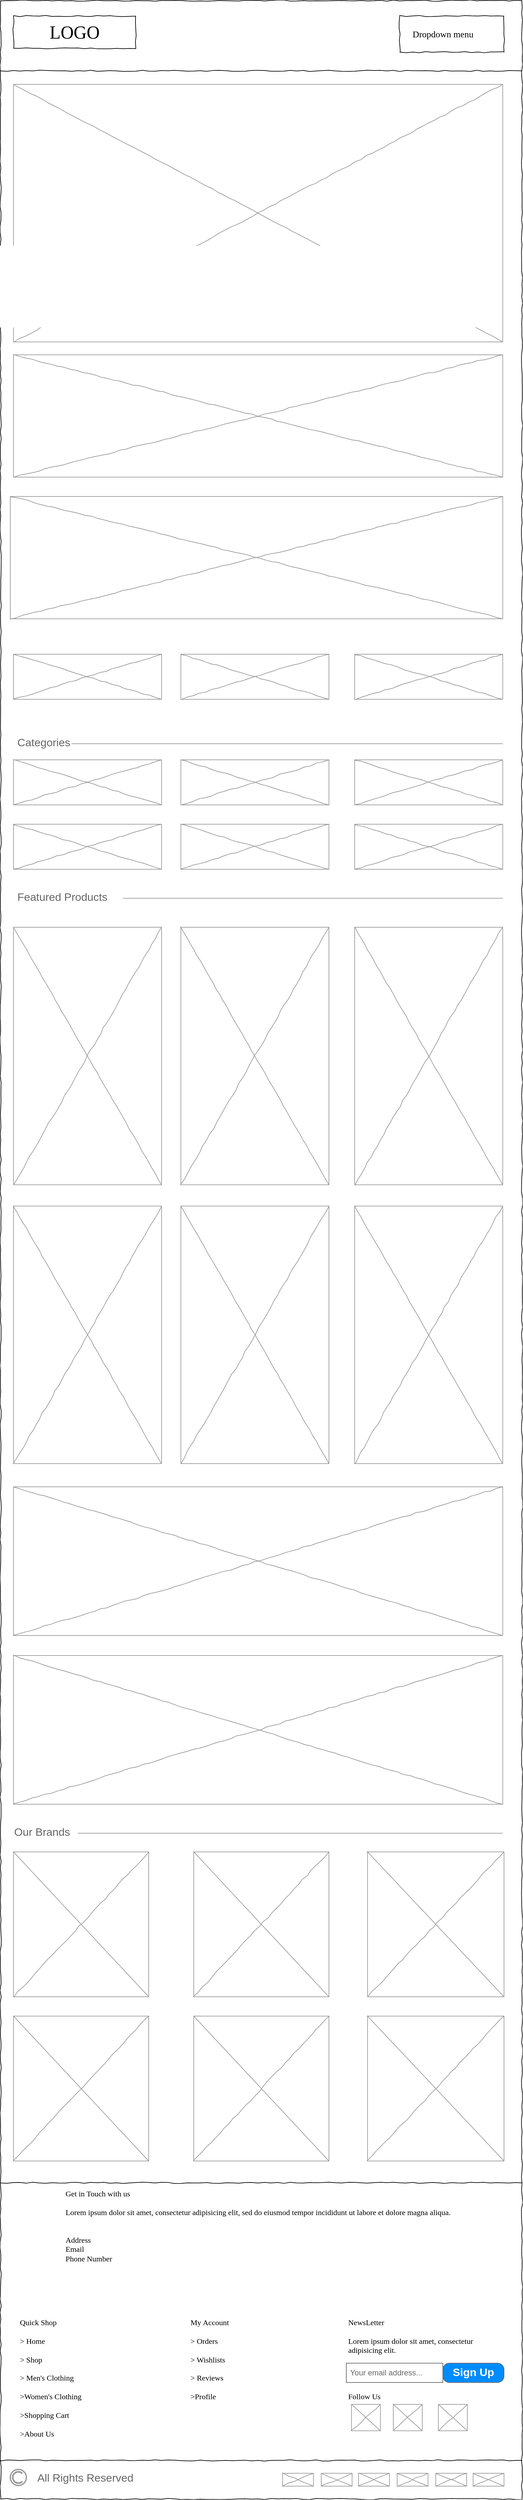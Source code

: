 <mxfile version="24.4.0" type="device">
  <diagram name="Page-1" id="03018318-947c-dd8e-b7a3-06fadd420f32">
    <mxGraphModel dx="1235" dy="655" grid="1" gridSize="10" guides="1" tooltips="1" connect="1" arrows="1" fold="1" page="1" pageScale="1" pageWidth="1100" pageHeight="850" background="none" math="0" shadow="0">
      <root>
        <mxCell id="0" />
        <mxCell id="1" parent="0" />
        <mxCell id="677b7b8949515195-1" value="" style="whiteSpace=wrap;html=1;rounded=0;shadow=0;labelBackgroundColor=none;strokeColor=#000000;strokeWidth=1;fillColor=none;fontFamily=Verdana;fontSize=12;fontColor=#000000;align=center;comic=1;" parent="1" vertex="1">
          <mxGeometry x="20" y="100" width="810" height="3880" as="geometry" />
        </mxCell>
        <mxCell id="677b7b8949515195-2" value="LOGO" style="whiteSpace=wrap;html=1;rounded=0;shadow=0;labelBackgroundColor=none;strokeWidth=1;fontFamily=Verdana;fontSize=28;align=center;comic=1;" parent="1" vertex="1">
          <mxGeometry x="40" y="124" width="190" height="50" as="geometry" />
        </mxCell>
        <mxCell id="677b7b8949515195-8" value="" style="whiteSpace=wrap;html=1;rounded=0;shadow=0;labelBackgroundColor=none;strokeWidth=1;fillColor=none;fontFamily=Verdana;fontSize=12;align=center;comic=1;" parent="1" vertex="1">
          <mxGeometry x="640" y="124" width="162" height="56" as="geometry" />
        </mxCell>
        <mxCell id="677b7b8949515195-9" value="" style="line;strokeWidth=1;html=1;rounded=0;shadow=0;labelBackgroundColor=none;fillColor=none;fontFamily=Verdana;fontSize=14;fontColor=#000000;align=center;comic=1;" parent="1" vertex="1">
          <mxGeometry x="20" y="204" width="810" height="10" as="geometry" />
        </mxCell>
        <mxCell id="677b7b8949515195-15" value="&lt;div style=&quot;text-align: justify&quot;&gt;&lt;span&gt;Get in Touch with us&lt;/span&gt;&lt;/div&gt;&lt;div style=&quot;text-align: justify&quot;&gt;&lt;span&gt;&lt;br&gt;&lt;/span&gt;&lt;/div&gt;&lt;div style=&quot;text-align: justify&quot;&gt;&lt;span&gt;Lorem ipsum dolor sit amet, consectetur adipisicing elit, sed do eiusmod tempor incididunt ut labore et dolore magna aliqua.&lt;/span&gt;&lt;/div&gt;&lt;div style=&quot;text-align: justify&quot;&gt;&lt;span&gt;&lt;br&gt;&lt;/span&gt;&lt;/div&gt;&lt;div style=&quot;text-align: justify&quot;&gt;&lt;span&gt;&lt;br&gt;&lt;/span&gt;&lt;/div&gt;&lt;div style=&quot;text-align: justify&quot;&gt;&lt;span&gt;Address&lt;/span&gt;&lt;/div&gt;&lt;div style=&quot;text-align: justify&quot;&gt;Email&lt;/div&gt;&lt;div style=&quot;text-align: justify&quot;&gt;Phone Number&lt;/div&gt;" style="whiteSpace=wrap;html=1;rounded=0;shadow=0;labelBackgroundColor=none;strokeWidth=1;fillColor=none;fontFamily=Verdana;fontSize=12;align=center;verticalAlign=top;spacing=10;comic=1;strokeColor=none;" parent="1" vertex="1">
          <mxGeometry x="40" y="3484" width="760" height="200" as="geometry" />
        </mxCell>
        <mxCell id="677b7b8949515195-16" value="" style="verticalLabelPosition=bottom;shadow=0;dashed=0;align=center;html=1;verticalAlign=top;strokeWidth=1;shape=mxgraph.mockup.graphics.simpleIcon;strokeColor=#999999;rounded=0;labelBackgroundColor=none;fontFamily=Verdana;fontSize=14;fontColor=#000000;comic=1;" parent="1" vertex="1">
          <mxGeometry x="40" y="230" width="760" height="400" as="geometry" />
        </mxCell>
        <mxCell id="677b7b8949515195-27" value="Dropdown menu" style="text;html=1;points=[];align=left;verticalAlign=top;spacingTop=-4;fontSize=14;fontFamily=Verdana" parent="1" vertex="1">
          <mxGeometry x="657.5" y="142" width="130" height="20" as="geometry" />
        </mxCell>
        <mxCell id="cqaPXaUAfXEAscIK9Fzl-2" value="" style="verticalLabelPosition=bottom;shadow=0;dashed=0;align=center;html=1;verticalAlign=top;strokeWidth=1;shape=mxgraph.mockup.graphics.simpleIcon;strokeColor=#999999;rounded=0;labelBackgroundColor=none;fontFamily=Verdana;fontSize=14;fontColor=#000000;comic=1;" vertex="1" parent="1">
          <mxGeometry x="35" y="870" width="765" height="190" as="geometry" />
        </mxCell>
        <mxCell id="cqaPXaUAfXEAscIK9Fzl-3" value="" style="verticalLabelPosition=bottom;shadow=0;dashed=0;align=center;html=1;verticalAlign=top;strokeWidth=1;shape=mxgraph.mockup.graphics.simpleIcon;strokeColor=#999999;rounded=0;labelBackgroundColor=none;fontFamily=Verdana;fontSize=14;fontColor=#000000;comic=1;" vertex="1" parent="1">
          <mxGeometry x="40" y="650" width="760" height="190" as="geometry" />
        </mxCell>
        <mxCell id="cqaPXaUAfXEAscIK9Fzl-4" value="" style="verticalLabelPosition=bottom;shadow=0;dashed=0;align=center;html=1;verticalAlign=top;strokeWidth=1;shape=mxgraph.mockup.graphics.simpleIcon;strokeColor=#999999;rounded=0;labelBackgroundColor=none;fontFamily=Verdana;fontSize=14;fontColor=#000000;comic=1;" vertex="1" parent="1">
          <mxGeometry x="40" y="1115" width="230" height="70" as="geometry" />
        </mxCell>
        <mxCell id="cqaPXaUAfXEAscIK9Fzl-11" value="" style="verticalLabelPosition=bottom;shadow=0;dashed=0;align=center;html=1;verticalAlign=top;strokeWidth=1;shape=mxgraph.mockup.graphics.simpleIcon;strokeColor=#999999;rounded=0;labelBackgroundColor=none;fontFamily=Verdana;fontSize=14;fontColor=#000000;comic=1;" vertex="1" parent="1">
          <mxGeometry x="300" y="1115" width="230" height="70" as="geometry" />
        </mxCell>
        <mxCell id="cqaPXaUAfXEAscIK9Fzl-12" value="" style="verticalLabelPosition=bottom;shadow=0;dashed=0;align=center;html=1;verticalAlign=top;strokeWidth=1;shape=mxgraph.mockup.graphics.simpleIcon;strokeColor=#999999;rounded=0;labelBackgroundColor=none;fontFamily=Verdana;fontSize=14;fontColor=#000000;comic=1;" vertex="1" parent="1">
          <mxGeometry x="570" y="1115" width="230" height="70" as="geometry" />
        </mxCell>
        <mxCell id="cqaPXaUAfXEAscIK9Fzl-14" value="" style="verticalLabelPosition=bottom;shadow=0;dashed=0;align=center;html=1;verticalAlign=top;strokeWidth=1;shape=mxgraph.mockup.markup.line;strokeColor=#999999;" vertex="1" parent="1">
          <mxGeometry x="40" y="1244" width="760" height="20" as="geometry" />
        </mxCell>
        <mxCell id="cqaPXaUAfXEAscIK9Fzl-15" value="Categories" style="strokeWidth=1;shadow=0;dashed=0;align=center;html=1;shape=mxgraph.mockup.text.textBox;fontColor=#666666;align=left;fontSize=17;spacingLeft=4;spacingTop=-3;whiteSpace=wrap;strokeColor=none;mainText=" vertex="1" parent="1">
          <mxGeometry x="40" y="1239" width="90" height="30" as="geometry" />
        </mxCell>
        <mxCell id="cqaPXaUAfXEAscIK9Fzl-16" value="" style="verticalLabelPosition=bottom;shadow=0;dashed=0;align=center;html=1;verticalAlign=top;strokeWidth=1;shape=mxgraph.mockup.graphics.simpleIcon;strokeColor=#999999;rounded=0;labelBackgroundColor=none;fontFamily=Verdana;fontSize=14;fontColor=#000000;comic=1;" vertex="1" parent="1">
          <mxGeometry x="40" y="1279" width="230" height="70" as="geometry" />
        </mxCell>
        <mxCell id="cqaPXaUAfXEAscIK9Fzl-17" value="" style="verticalLabelPosition=bottom;shadow=0;dashed=0;align=center;html=1;verticalAlign=top;strokeWidth=1;shape=mxgraph.mockup.graphics.simpleIcon;strokeColor=#999999;rounded=0;labelBackgroundColor=none;fontFamily=Verdana;fontSize=14;fontColor=#000000;comic=1;" vertex="1" parent="1">
          <mxGeometry x="300" y="1279" width="230" height="70" as="geometry" />
        </mxCell>
        <mxCell id="cqaPXaUAfXEAscIK9Fzl-18" value="" style="verticalLabelPosition=bottom;shadow=0;dashed=0;align=center;html=1;verticalAlign=top;strokeWidth=1;shape=mxgraph.mockup.graphics.simpleIcon;strokeColor=#999999;rounded=0;labelBackgroundColor=none;fontFamily=Verdana;fontSize=14;fontColor=#000000;comic=1;" vertex="1" parent="1">
          <mxGeometry x="570" y="1279" width="230" height="70" as="geometry" />
        </mxCell>
        <mxCell id="cqaPXaUAfXEAscIK9Fzl-20" value="" style="verticalLabelPosition=bottom;shadow=0;dashed=0;align=center;html=1;verticalAlign=top;strokeWidth=1;shape=mxgraph.mockup.graphics.simpleIcon;strokeColor=#999999;rounded=0;labelBackgroundColor=none;fontFamily=Verdana;fontSize=14;fontColor=#000000;comic=1;" vertex="1" parent="1">
          <mxGeometry x="40" y="1379" width="230" height="70" as="geometry" />
        </mxCell>
        <mxCell id="cqaPXaUAfXEAscIK9Fzl-21" value="" style="verticalLabelPosition=bottom;shadow=0;dashed=0;align=center;html=1;verticalAlign=top;strokeWidth=1;shape=mxgraph.mockup.graphics.simpleIcon;strokeColor=#999999;rounded=0;labelBackgroundColor=none;fontFamily=Verdana;fontSize=14;fontColor=#000000;comic=1;" vertex="1" parent="1">
          <mxGeometry x="300" y="1379" width="230" height="70" as="geometry" />
        </mxCell>
        <mxCell id="cqaPXaUAfXEAscIK9Fzl-22" value="" style="verticalLabelPosition=bottom;shadow=0;dashed=0;align=center;html=1;verticalAlign=top;strokeWidth=1;shape=mxgraph.mockup.graphics.simpleIcon;strokeColor=#999999;rounded=0;labelBackgroundColor=none;fontFamily=Verdana;fontSize=14;fontColor=#000000;comic=1;" vertex="1" parent="1">
          <mxGeometry x="570" y="1379" width="230" height="70" as="geometry" />
        </mxCell>
        <mxCell id="cqaPXaUAfXEAscIK9Fzl-37" value="" style="verticalLabelPosition=bottom;shadow=0;dashed=0;align=center;html=1;verticalAlign=top;strokeWidth=1;shape=mxgraph.mockup.markup.line;strokeColor=#999999;" vertex="1" parent="1">
          <mxGeometry x="40" y="1484" width="760" height="20" as="geometry" />
        </mxCell>
        <mxCell id="cqaPXaUAfXEAscIK9Fzl-38" value="Featured Products" style="strokeWidth=1;shadow=0;dashed=0;align=center;html=1;shape=mxgraph.mockup.text.textBox;fontColor=#666666;align=left;fontSize=17;spacingLeft=4;spacingTop=-3;whiteSpace=wrap;strokeColor=none;mainText=" vertex="1" parent="1">
          <mxGeometry x="40" y="1479" width="170" height="30" as="geometry" />
        </mxCell>
        <mxCell id="cqaPXaUAfXEAscIK9Fzl-39" value="" style="verticalLabelPosition=bottom;shadow=0;dashed=0;align=center;html=1;verticalAlign=top;strokeWidth=1;shape=mxgraph.mockup.graphics.simpleIcon;strokeColor=#999999;rounded=0;labelBackgroundColor=none;fontFamily=Verdana;fontSize=14;fontColor=#000000;comic=1;" vertex="1" parent="1">
          <mxGeometry x="40" y="1539" width="230" height="400" as="geometry" />
        </mxCell>
        <mxCell id="cqaPXaUAfXEAscIK9Fzl-43" value="" style="verticalLabelPosition=bottom;shadow=0;dashed=0;align=center;html=1;verticalAlign=top;strokeWidth=1;shape=mxgraph.mockup.graphics.simpleIcon;strokeColor=#999999;rounded=0;labelBackgroundColor=none;fontFamily=Verdana;fontSize=14;fontColor=#000000;comic=1;" vertex="1" parent="1">
          <mxGeometry x="300" y="1539" width="230" height="400" as="geometry" />
        </mxCell>
        <mxCell id="cqaPXaUAfXEAscIK9Fzl-44" value="" style="verticalLabelPosition=bottom;shadow=0;dashed=0;align=center;html=1;verticalAlign=top;strokeWidth=1;shape=mxgraph.mockup.graphics.simpleIcon;strokeColor=#999999;rounded=0;labelBackgroundColor=none;fontFamily=Verdana;fontSize=14;fontColor=#000000;comic=1;" vertex="1" parent="1">
          <mxGeometry x="570" y="1539" width="230" height="400" as="geometry" />
        </mxCell>
        <mxCell id="cqaPXaUAfXEAscIK9Fzl-63" value="" style="verticalLabelPosition=bottom;shadow=0;dashed=0;align=center;html=1;verticalAlign=top;strokeWidth=1;shape=mxgraph.mockup.graphics.simpleIcon;strokeColor=#999999;rounded=0;labelBackgroundColor=none;fontFamily=Verdana;fontSize=14;fontColor=#000000;comic=1;" vertex="1" parent="1">
          <mxGeometry x="40" y="1972" width="230" height="400" as="geometry" />
        </mxCell>
        <mxCell id="cqaPXaUAfXEAscIK9Fzl-64" value="" style="verticalLabelPosition=bottom;shadow=0;dashed=0;align=center;html=1;verticalAlign=top;strokeWidth=1;shape=mxgraph.mockup.graphics.simpleIcon;strokeColor=#999999;rounded=0;labelBackgroundColor=none;fontFamily=Verdana;fontSize=14;fontColor=#000000;comic=1;" vertex="1" parent="1">
          <mxGeometry x="300" y="1972" width="230" height="400" as="geometry" />
        </mxCell>
        <mxCell id="cqaPXaUAfXEAscIK9Fzl-65" value="" style="verticalLabelPosition=bottom;shadow=0;dashed=0;align=center;html=1;verticalAlign=top;strokeWidth=1;shape=mxgraph.mockup.graphics.simpleIcon;strokeColor=#999999;rounded=0;labelBackgroundColor=none;fontFamily=Verdana;fontSize=14;fontColor=#000000;comic=1;" vertex="1" parent="1">
          <mxGeometry x="570" y="1972" width="230" height="400" as="geometry" />
        </mxCell>
        <mxCell id="cqaPXaUAfXEAscIK9Fzl-67" value="" style="verticalLabelPosition=bottom;shadow=0;dashed=0;align=center;html=1;verticalAlign=top;strokeWidth=1;shape=mxgraph.mockup.graphics.simpleIcon;strokeColor=#999999;rounded=0;labelBackgroundColor=none;fontFamily=Verdana;fontSize=14;fontColor=#000000;comic=1;" vertex="1" parent="1">
          <mxGeometry x="40" y="2408" width="760" height="231" as="geometry" />
        </mxCell>
        <mxCell id="cqaPXaUAfXEAscIK9Fzl-68" value="" style="verticalLabelPosition=bottom;shadow=0;dashed=0;align=center;html=1;verticalAlign=top;strokeWidth=1;shape=mxgraph.mockup.graphics.simpleIcon;strokeColor=#999999;rounded=0;labelBackgroundColor=none;fontFamily=Verdana;fontSize=14;fontColor=#000000;comic=1;" vertex="1" parent="1">
          <mxGeometry x="40" y="2670" width="760" height="231" as="geometry" />
        </mxCell>
        <mxCell id="cqaPXaUAfXEAscIK9Fzl-75" value="" style="verticalLabelPosition=bottom;shadow=0;dashed=0;align=center;html=1;verticalAlign=top;strokeWidth=1;shape=mxgraph.mockup.markup.line;strokeColor=#999999;" vertex="1" parent="1">
          <mxGeometry x="35" y="2936" width="765" height="20" as="geometry" />
        </mxCell>
        <mxCell id="cqaPXaUAfXEAscIK9Fzl-76" value="Our Brands" style="strokeWidth=1;shadow=0;dashed=0;align=center;html=1;shape=mxgraph.mockup.text.textBox;fontColor=#666666;align=left;fontSize=17;spacingLeft=4;spacingTop=-3;whiteSpace=wrap;strokeColor=none;mainText=" vertex="1" parent="1">
          <mxGeometry x="35" y="2931" width="105" height="30" as="geometry" />
        </mxCell>
        <mxCell id="cqaPXaUAfXEAscIK9Fzl-81" value="" style="verticalLabelPosition=bottom;shadow=0;dashed=0;align=center;html=1;verticalAlign=top;strokeWidth=1;shape=mxgraph.mockup.graphics.simpleIcon;strokeColor=#999999;rounded=0;labelBackgroundColor=none;fontFamily=Verdana;fontSize=14;fontColor=#000000;comic=1;" vertex="1" parent="1">
          <mxGeometry x="40" y="2975" width="210" height="225" as="geometry" />
        </mxCell>
        <mxCell id="cqaPXaUAfXEAscIK9Fzl-86" value="" style="line;strokeWidth=1;html=1;rounded=0;shadow=0;labelBackgroundColor=none;fillColor=none;fontFamily=Verdana;fontSize=14;fontColor=#000000;align=center;comic=1;" vertex="1" parent="1">
          <mxGeometry x="20" y="3484" width="810" height="10" as="geometry" />
        </mxCell>
        <mxCell id="cqaPXaUAfXEAscIK9Fzl-87" value="&lt;div style=&quot;&quot;&gt;Quick Shop&lt;/div&gt;&lt;div style=&quot;&quot;&gt;&lt;span&gt;&lt;br&gt;&lt;/span&gt;&lt;/div&gt;&lt;div style=&quot;&quot;&gt;&amp;gt; Home&lt;/div&gt;&lt;div style=&quot;&quot;&gt;&lt;br&gt;&lt;/div&gt;&lt;div style=&quot;&quot;&gt;&amp;gt; Shop&lt;/div&gt;&lt;div style=&quot;&quot;&gt;&lt;br&gt;&lt;/div&gt;&lt;div style=&quot;&quot;&gt;&amp;gt; Men&#39;s Clothing&lt;/div&gt;&lt;div style=&quot;&quot;&gt;&lt;br&gt;&lt;/div&gt;&lt;div style=&quot;&quot;&gt;&amp;gt;Women&#39;s Clothing&lt;/div&gt;&lt;div style=&quot;&quot;&gt;&lt;br&gt;&lt;/div&gt;&lt;div style=&quot;&quot;&gt;&amp;gt;Shopping Cart&lt;/div&gt;&lt;div style=&quot;&quot;&gt;&lt;br&gt;&lt;/div&gt;&lt;div style=&quot;&quot;&gt;&amp;gt;About Us&lt;/div&gt;" style="whiteSpace=wrap;html=1;rounded=0;shadow=0;labelBackgroundColor=none;strokeWidth=1;fillColor=none;fontFamily=Verdana;fontSize=12;align=left;verticalAlign=top;spacing=10;comic=1;strokeColor=none;" vertex="1" parent="1">
          <mxGeometry x="40" y="3684" width="205" height="200" as="geometry" />
        </mxCell>
        <mxCell id="cqaPXaUAfXEAscIK9Fzl-88" value="&lt;div style=&quot;&quot;&gt;My Account&lt;/div&gt;&lt;div style=&quot;&quot;&gt;&lt;span&gt;&lt;br&gt;&lt;/span&gt;&lt;/div&gt;&lt;div style=&quot;&quot;&gt;&amp;gt; Orders&lt;/div&gt;&lt;div style=&quot;&quot;&gt;&lt;br&gt;&lt;/div&gt;&lt;div style=&quot;&quot;&gt;&amp;gt; Wishlists&lt;/div&gt;&lt;div style=&quot;&quot;&gt;&lt;br&gt;&lt;/div&gt;&lt;div style=&quot;&quot;&gt;&amp;gt; Reviews&lt;/div&gt;&lt;div style=&quot;&quot;&gt;&lt;br&gt;&lt;/div&gt;&lt;div style=&quot;&quot;&gt;&amp;gt;Profile&lt;/div&gt;&lt;div style=&quot;&quot;&gt;&lt;br&gt;&lt;/div&gt;" style="whiteSpace=wrap;html=1;rounded=0;shadow=0;labelBackgroundColor=none;strokeWidth=1;fillColor=none;fontFamily=Verdana;fontSize=12;align=left;verticalAlign=top;spacing=10;comic=1;strokeColor=none;" vertex="1" parent="1">
          <mxGeometry x="305" y="3684" width="205" height="200" as="geometry" />
        </mxCell>
        <mxCell id="cqaPXaUAfXEAscIK9Fzl-91" value="&lt;div style=&quot;&quot;&gt;NewsLetter&lt;/div&gt;&lt;div style=&quot;&quot;&gt;&lt;span&gt;&lt;br&gt;&lt;/span&gt;&lt;/div&gt;&lt;div style=&quot;&quot;&gt;&lt;span style=&quot;text-align: justify;&quot;&gt;Lorem ipsum dolor sit amet, consectetur adipisicing elit.&lt;/span&gt;&lt;br&gt;&lt;/div&gt;&lt;div style=&quot;&quot;&gt;&lt;span style=&quot;text-align: justify;&quot;&gt;&lt;br&gt;&lt;/span&gt;&lt;/div&gt;&lt;div style=&quot;&quot;&gt;&lt;span style=&quot;text-align: justify;&quot;&gt;&lt;br&gt;&lt;/span&gt;&lt;/div&gt;&lt;div style=&quot;&quot;&gt;&lt;span style=&quot;text-align: justify;&quot;&gt;&lt;br&gt;&lt;/span&gt;&lt;/div&gt;&lt;div style=&quot;&quot;&gt;&lt;span style=&quot;text-align: justify;&quot;&gt;&lt;br&gt;&lt;/span&gt;&lt;/div&gt;&lt;div style=&quot;&quot;&gt;&lt;span style=&quot;text-align: justify;&quot;&gt;Follow Us&lt;/span&gt;&lt;/div&gt;&lt;div style=&quot;&quot;&gt;&lt;span style=&quot;text-align: justify;&quot;&gt;&lt;br&gt;&lt;/span&gt;&lt;/div&gt;" style="whiteSpace=wrap;html=1;rounded=0;shadow=0;labelBackgroundColor=none;strokeWidth=1;fillColor=none;fontFamily=Verdana;fontSize=12;align=left;verticalAlign=top;spacing=10;comic=1;strokeColor=none;" vertex="1" parent="1">
          <mxGeometry x="550" y="3684" width="250" height="200" as="geometry" />
        </mxCell>
        <mxCell id="cqaPXaUAfXEAscIK9Fzl-92" value="&lt;span style=&quot;font-size: 12px;&quot;&gt;Your email address...&lt;/span&gt;" style="strokeWidth=1;shadow=0;dashed=0;align=center;html=1;shape=mxgraph.mockup.text.textBox;fontColor=#666666;align=left;fontSize=17;spacingLeft=4;spacingTop=-3;whiteSpace=wrap;strokeColor=#666666;mainText=" vertex="1" parent="1">
          <mxGeometry x="557" y="3769" width="150" height="30" as="geometry" />
        </mxCell>
        <mxCell id="cqaPXaUAfXEAscIK9Fzl-93" value="Sign Up" style="strokeWidth=1;shadow=0;dashed=0;align=center;html=1;shape=mxgraph.mockup.buttons.button;strokeColor=#666666;fontColor=#ffffff;mainText=;buttonStyle=round;fontSize=17;fontStyle=1;fillColor=#008cff;whiteSpace=wrap;" vertex="1" parent="1">
          <mxGeometry x="707" y="3769" width="95" height="30" as="geometry" />
        </mxCell>
        <mxCell id="cqaPXaUAfXEAscIK9Fzl-94" value="" style="line;strokeWidth=1;html=1;rounded=0;shadow=0;labelBackgroundColor=none;fillColor=none;fontFamily=Verdana;fontSize=14;fontColor=#000000;align=center;comic=1;" vertex="1" parent="1">
          <mxGeometry x="20" y="3915" width="810" height="10" as="geometry" />
        </mxCell>
        <mxCell id="cqaPXaUAfXEAscIK9Fzl-98" value="" style="verticalLabelPosition=bottom;shadow=0;dashed=0;align=center;html=1;verticalAlign=top;strokeWidth=1;shape=mxgraph.mockup.graphics.simpleIcon;strokeColor=#999999;rounded=0;labelBackgroundColor=none;fontFamily=Verdana;fontSize=14;fontColor=#000000;comic=1;" vertex="1" parent="1">
          <mxGeometry x="565" y="3833" width="45" height="41" as="geometry" />
        </mxCell>
        <mxCell id="cqaPXaUAfXEAscIK9Fzl-99" value="" style="verticalLabelPosition=bottom;shadow=0;dashed=0;align=center;html=1;verticalAlign=top;strokeWidth=1;shape=mxgraph.mockup.graphics.simpleIcon;strokeColor=#999999;rounded=0;labelBackgroundColor=none;fontFamily=Verdana;fontSize=14;fontColor=#000000;comic=1;" vertex="1" parent="1">
          <mxGeometry x="630" y="3833" width="45" height="41" as="geometry" />
        </mxCell>
        <mxCell id="cqaPXaUAfXEAscIK9Fzl-100" value="" style="verticalLabelPosition=bottom;shadow=0;dashed=0;align=center;html=1;verticalAlign=top;strokeWidth=1;shape=mxgraph.mockup.graphics.simpleIcon;strokeColor=#999999;rounded=0;labelBackgroundColor=none;fontFamily=Verdana;fontSize=14;fontColor=#000000;comic=1;" vertex="1" parent="1">
          <mxGeometry x="700" y="3833" width="45" height="41" as="geometry" />
        </mxCell>
        <mxCell id="cqaPXaUAfXEAscIK9Fzl-102" value="" style="strokeColor=#999999;verticalLabelPosition=bottom;shadow=0;dashed=0;verticalAlign=top;strokeWidth=2;html=1;shape=mxgraph.mockup.misc.copyrightIcon;" vertex="1" parent="1">
          <mxGeometry x="35" y="3934" width="25" height="25" as="geometry" />
        </mxCell>
        <mxCell id="cqaPXaUAfXEAscIK9Fzl-103" value="All Rights Reserved" style="strokeWidth=1;shadow=0;dashed=0;align=center;html=1;shape=mxgraph.mockup.text.textBox;fontColor=#666666;align=left;fontSize=17;spacingLeft=4;spacingTop=-3;whiteSpace=wrap;strokeColor=none;mainText=" vertex="1" parent="1">
          <mxGeometry x="71" y="3934" width="199" height="30" as="geometry" />
        </mxCell>
        <mxCell id="cqaPXaUAfXEAscIK9Fzl-104" value="" style="verticalLabelPosition=bottom;shadow=0;dashed=0;align=center;html=1;verticalAlign=top;strokeWidth=1;shape=mxgraph.mockup.graphics.simpleIcon;strokeColor=#999999;rounded=0;labelBackgroundColor=none;fontFamily=Verdana;fontSize=14;fontColor=#000000;comic=1;" vertex="1" parent="1">
          <mxGeometry x="458" y="3940" width="48" height="20" as="geometry" />
        </mxCell>
        <mxCell id="cqaPXaUAfXEAscIK9Fzl-105" value="" style="verticalLabelPosition=bottom;shadow=0;dashed=0;align=center;html=1;verticalAlign=top;strokeWidth=1;shape=mxgraph.mockup.graphics.simpleIcon;strokeColor=#999999;rounded=0;labelBackgroundColor=none;fontFamily=Verdana;fontSize=14;fontColor=#000000;comic=1;" vertex="1" parent="1">
          <mxGeometry x="518" y="3940" width="48" height="20" as="geometry" />
        </mxCell>
        <mxCell id="cqaPXaUAfXEAscIK9Fzl-106" value="" style="verticalLabelPosition=bottom;shadow=0;dashed=0;align=center;html=1;verticalAlign=top;strokeWidth=1;shape=mxgraph.mockup.graphics.simpleIcon;strokeColor=#999999;rounded=0;labelBackgroundColor=none;fontFamily=Verdana;fontSize=14;fontColor=#000000;comic=1;" vertex="1" parent="1">
          <mxGeometry x="576" y="3940" width="48" height="20" as="geometry" />
        </mxCell>
        <mxCell id="cqaPXaUAfXEAscIK9Fzl-109" value="" style="verticalLabelPosition=bottom;shadow=0;dashed=0;align=center;html=1;verticalAlign=top;strokeWidth=1;shape=mxgraph.mockup.graphics.simpleIcon;strokeColor=#999999;rounded=0;labelBackgroundColor=none;fontFamily=Verdana;fontSize=14;fontColor=#000000;comic=1;" vertex="1" parent="1">
          <mxGeometry x="636" y="3940" width="48" height="20" as="geometry" />
        </mxCell>
        <mxCell id="cqaPXaUAfXEAscIK9Fzl-110" value="" style="verticalLabelPosition=bottom;shadow=0;dashed=0;align=center;html=1;verticalAlign=top;strokeWidth=1;shape=mxgraph.mockup.graphics.simpleIcon;strokeColor=#999999;rounded=0;labelBackgroundColor=none;fontFamily=Verdana;fontSize=14;fontColor=#000000;comic=1;" vertex="1" parent="1">
          <mxGeometry x="696" y="3940" width="48" height="20" as="geometry" />
        </mxCell>
        <mxCell id="cqaPXaUAfXEAscIK9Fzl-111" value="" style="verticalLabelPosition=bottom;shadow=0;dashed=0;align=center;html=1;verticalAlign=top;strokeWidth=1;shape=mxgraph.mockup.graphics.simpleIcon;strokeColor=#999999;rounded=0;labelBackgroundColor=none;fontFamily=Verdana;fontSize=14;fontColor=#000000;comic=1;" vertex="1" parent="1">
          <mxGeometry x="754" y="3940" width="48" height="20" as="geometry" />
        </mxCell>
        <mxCell id="cqaPXaUAfXEAscIK9Fzl-112" value="" style="verticalLabelPosition=bottom;shadow=0;dashed=0;align=center;html=1;verticalAlign=top;strokeWidth=1;shape=mxgraph.mockup.graphics.simpleIcon;strokeColor=#999999;rounded=0;labelBackgroundColor=none;fontFamily=Verdana;fontSize=14;fontColor=#000000;comic=1;" vertex="1" parent="1">
          <mxGeometry x="320" y="2975" width="210" height="225" as="geometry" />
        </mxCell>
        <mxCell id="cqaPXaUAfXEAscIK9Fzl-113" value="" style="verticalLabelPosition=bottom;shadow=0;dashed=0;align=center;html=1;verticalAlign=top;strokeWidth=1;shape=mxgraph.mockup.graphics.simpleIcon;strokeColor=#999999;rounded=0;labelBackgroundColor=none;fontFamily=Verdana;fontSize=14;fontColor=#000000;comic=1;" vertex="1" parent="1">
          <mxGeometry x="590" y="2975" width="212" height="225" as="geometry" />
        </mxCell>
        <mxCell id="cqaPXaUAfXEAscIK9Fzl-114" value="" style="verticalLabelPosition=bottom;shadow=0;dashed=0;align=center;html=1;verticalAlign=top;strokeWidth=1;shape=mxgraph.mockup.graphics.simpleIcon;strokeColor=#999999;rounded=0;labelBackgroundColor=none;fontFamily=Verdana;fontSize=14;fontColor=#000000;comic=1;" vertex="1" parent="1">
          <mxGeometry x="40" y="3230" width="210" height="225" as="geometry" />
        </mxCell>
        <mxCell id="cqaPXaUAfXEAscIK9Fzl-115" value="" style="verticalLabelPosition=bottom;shadow=0;dashed=0;align=center;html=1;verticalAlign=top;strokeWidth=1;shape=mxgraph.mockup.graphics.simpleIcon;strokeColor=#999999;rounded=0;labelBackgroundColor=none;fontFamily=Verdana;fontSize=14;fontColor=#000000;comic=1;" vertex="1" parent="1">
          <mxGeometry x="320" y="3230" width="210" height="225" as="geometry" />
        </mxCell>
        <mxCell id="cqaPXaUAfXEAscIK9Fzl-116" value="" style="verticalLabelPosition=bottom;shadow=0;dashed=0;align=center;html=1;verticalAlign=top;strokeWidth=1;shape=mxgraph.mockup.graphics.simpleIcon;strokeColor=#999999;rounded=0;labelBackgroundColor=none;fontFamily=Verdana;fontSize=14;fontColor=#000000;comic=1;" vertex="1" parent="1">
          <mxGeometry x="590" y="3230" width="212" height="225" as="geometry" />
        </mxCell>
      </root>
    </mxGraphModel>
  </diagram>
</mxfile>
